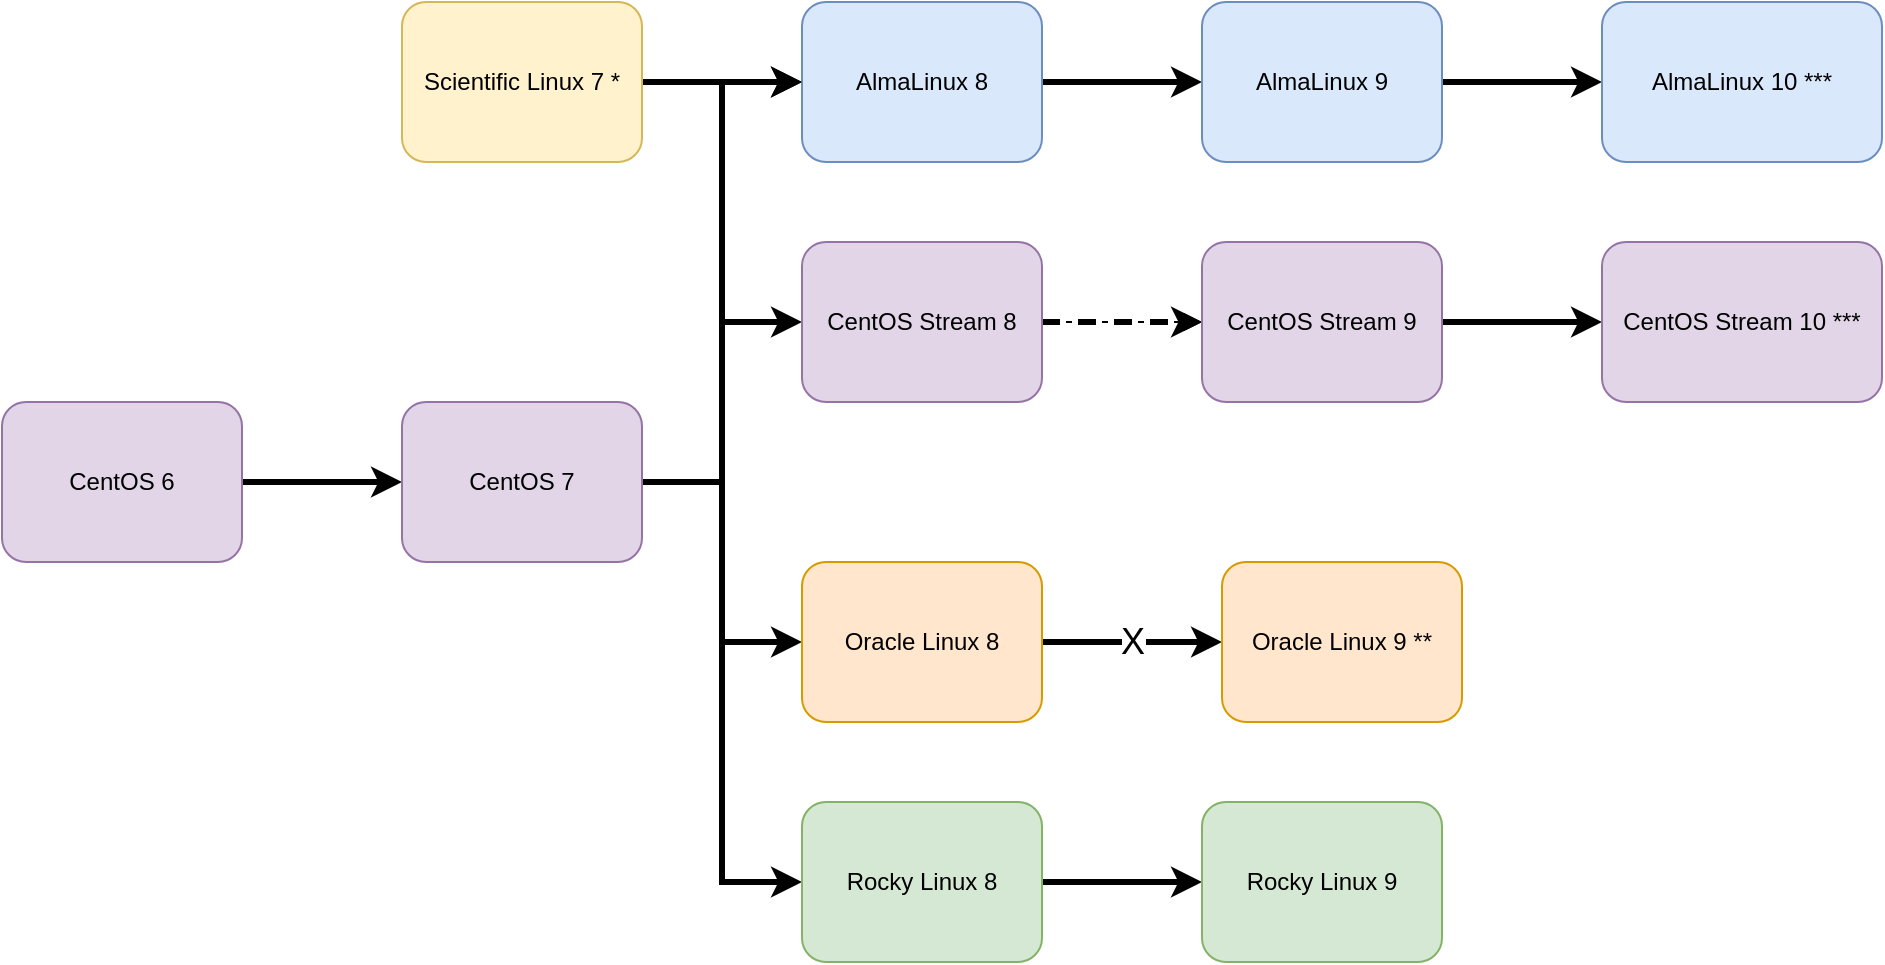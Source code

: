 <mxfile version="26.0.11">
  <diagram name="Page-1" id="ZguyKidnsMR0cqNyLLrx">
    <mxGraphModel dx="1434" dy="742" grid="1" gridSize="10" guides="1" tooltips="1" connect="1" arrows="1" fold="1" page="1" pageScale="1" pageWidth="827" pageHeight="1169" math="0" shadow="0">
      <root>
        <mxCell id="0" />
        <mxCell id="1" parent="0" />
        <mxCell id="bV-u9akYdjk8k-WH0gmM-24" value="" style="edgeStyle=orthogonalEdgeStyle;rounded=0;orthogonalLoop=1;jettySize=auto;html=1;strokeWidth=3;" edge="1" parent="1" source="bV-u9akYdjk8k-WH0gmM-1" target="bV-u9akYdjk8k-WH0gmM-2">
          <mxGeometry relative="1" as="geometry" />
        </mxCell>
        <mxCell id="bV-u9akYdjk8k-WH0gmM-1" value="CentOS 6" style="rounded=1;whiteSpace=wrap;html=1;fillColor=#e1d5e7;strokeColor=#9673a6;" vertex="1" parent="1">
          <mxGeometry y="320" width="120" height="80" as="geometry" />
        </mxCell>
        <mxCell id="bV-u9akYdjk8k-WH0gmM-23" style="edgeStyle=orthogonalEdgeStyle;rounded=0;orthogonalLoop=1;jettySize=auto;html=1;entryX=0;entryY=0.5;entryDx=0;entryDy=0;strokeWidth=3;" edge="1" parent="1" source="bV-u9akYdjk8k-WH0gmM-2" target="bV-u9akYdjk8k-WH0gmM-9">
          <mxGeometry relative="1" as="geometry" />
        </mxCell>
        <mxCell id="bV-u9akYdjk8k-WH0gmM-25" style="edgeStyle=orthogonalEdgeStyle;rounded=0;orthogonalLoop=1;jettySize=auto;html=1;entryX=0;entryY=0.5;entryDx=0;entryDy=0;strokeWidth=3;" edge="1" parent="1" source="bV-u9akYdjk8k-WH0gmM-2" target="bV-u9akYdjk8k-WH0gmM-10">
          <mxGeometry relative="1" as="geometry" />
        </mxCell>
        <mxCell id="bV-u9akYdjk8k-WH0gmM-27" style="edgeStyle=orthogonalEdgeStyle;rounded=0;orthogonalLoop=1;jettySize=auto;html=1;entryX=0;entryY=0.5;entryDx=0;entryDy=0;strokeWidth=3;" edge="1" parent="1" source="bV-u9akYdjk8k-WH0gmM-2" target="bV-u9akYdjk8k-WH0gmM-11">
          <mxGeometry relative="1" as="geometry" />
        </mxCell>
        <mxCell id="bV-u9akYdjk8k-WH0gmM-28" style="edgeStyle=orthogonalEdgeStyle;rounded=0;orthogonalLoop=1;jettySize=auto;html=1;entryX=0;entryY=0.5;entryDx=0;entryDy=0;strokeWidth=3;" edge="1" parent="1" source="bV-u9akYdjk8k-WH0gmM-2" target="bV-u9akYdjk8k-WH0gmM-8">
          <mxGeometry relative="1" as="geometry" />
        </mxCell>
        <mxCell id="bV-u9akYdjk8k-WH0gmM-2" value="CentOS 7" style="rounded=1;whiteSpace=wrap;html=1;fillColor=#e1d5e7;strokeColor=#9673a6;" vertex="1" parent="1">
          <mxGeometry x="200" y="320" width="120" height="80" as="geometry" />
        </mxCell>
        <mxCell id="bV-u9akYdjk8k-WH0gmM-29" value="" style="edgeStyle=orthogonalEdgeStyle;rounded=0;orthogonalLoop=1;jettySize=auto;html=1;dashed=1;" edge="1" parent="1" source="bV-u9akYdjk8k-WH0gmM-8" target="bV-u9akYdjk8k-WH0gmM-13">
          <mxGeometry relative="1" as="geometry" />
        </mxCell>
        <mxCell id="bV-u9akYdjk8k-WH0gmM-33" value="" style="edgeStyle=orthogonalEdgeStyle;rounded=0;orthogonalLoop=1;jettySize=auto;html=1;strokeWidth=3;dashed=1;" edge="1" parent="1" source="bV-u9akYdjk8k-WH0gmM-8" target="bV-u9akYdjk8k-WH0gmM-13">
          <mxGeometry relative="1" as="geometry" />
        </mxCell>
        <mxCell id="bV-u9akYdjk8k-WH0gmM-8" value="CentOS Stream 8" style="rounded=1;whiteSpace=wrap;html=1;fillColor=#e1d5e7;strokeColor=#9673a6;" vertex="1" parent="1">
          <mxGeometry x="400" y="240" width="120" height="80" as="geometry" />
        </mxCell>
        <mxCell id="bV-u9akYdjk8k-WH0gmM-21" value="" style="edgeStyle=orthogonalEdgeStyle;rounded=0;orthogonalLoop=1;jettySize=auto;html=1;strokeWidth=3;" edge="1" parent="1" source="bV-u9akYdjk8k-WH0gmM-9" target="bV-u9akYdjk8k-WH0gmM-14">
          <mxGeometry relative="1" as="geometry" />
        </mxCell>
        <mxCell id="bV-u9akYdjk8k-WH0gmM-9" value="AlmaLinux 8" style="rounded=1;whiteSpace=wrap;html=1;fillColor=#dae8fc;strokeColor=#6c8ebf;" vertex="1" parent="1">
          <mxGeometry x="400" y="120" width="120" height="80" as="geometry" />
        </mxCell>
        <mxCell id="bV-u9akYdjk8k-WH0gmM-31" value="&lt;font style=&quot;font-size: 18px;&quot;&gt;X&lt;/font&gt;" style="edgeStyle=orthogonalEdgeStyle;rounded=0;orthogonalLoop=1;jettySize=auto;html=1;strokeWidth=3;" edge="1" parent="1" source="bV-u9akYdjk8k-WH0gmM-10" target="bV-u9akYdjk8k-WH0gmM-15">
          <mxGeometry relative="1" as="geometry" />
        </mxCell>
        <mxCell id="bV-u9akYdjk8k-WH0gmM-10" value="Oracle Linux 8" style="rounded=1;whiteSpace=wrap;html=1;fillColor=#ffe6cc;strokeColor=#d79b00;" vertex="1" parent="1">
          <mxGeometry x="400" y="400" width="120" height="80" as="geometry" />
        </mxCell>
        <mxCell id="bV-u9akYdjk8k-WH0gmM-32" value="" style="edgeStyle=orthogonalEdgeStyle;rounded=0;orthogonalLoop=1;jettySize=auto;html=1;strokeWidth=3;" edge="1" parent="1" source="bV-u9akYdjk8k-WH0gmM-11" target="bV-u9akYdjk8k-WH0gmM-16">
          <mxGeometry relative="1" as="geometry" />
        </mxCell>
        <mxCell id="bV-u9akYdjk8k-WH0gmM-11" value="Rocky Linux 8" style="rounded=1;whiteSpace=wrap;html=1;fillColor=#d5e8d4;strokeColor=#82b366;" vertex="1" parent="1">
          <mxGeometry x="400" y="520" width="120" height="80" as="geometry" />
        </mxCell>
        <mxCell id="bV-u9akYdjk8k-WH0gmM-30" value="" style="edgeStyle=orthogonalEdgeStyle;rounded=0;orthogonalLoop=1;jettySize=auto;html=1;strokeWidth=3;" edge="1" parent="1" source="bV-u9akYdjk8k-WH0gmM-13" target="bV-u9akYdjk8k-WH0gmM-17">
          <mxGeometry relative="1" as="geometry" />
        </mxCell>
        <mxCell id="bV-u9akYdjk8k-WH0gmM-13" value="CentOS Stream 9" style="rounded=1;whiteSpace=wrap;html=1;fillColor=#e1d5e7;strokeColor=#9673a6;" vertex="1" parent="1">
          <mxGeometry x="600" y="240" width="120" height="80" as="geometry" />
        </mxCell>
        <mxCell id="bV-u9akYdjk8k-WH0gmM-22" value="" style="edgeStyle=orthogonalEdgeStyle;rounded=0;orthogonalLoop=1;jettySize=auto;html=1;strokeWidth=3;" edge="1" parent="1" source="bV-u9akYdjk8k-WH0gmM-14" target="bV-u9akYdjk8k-WH0gmM-18">
          <mxGeometry relative="1" as="geometry" />
        </mxCell>
        <mxCell id="bV-u9akYdjk8k-WH0gmM-14" value="AlmaLinux 9" style="rounded=1;whiteSpace=wrap;html=1;fillColor=#dae8fc;strokeColor=#6c8ebf;" vertex="1" parent="1">
          <mxGeometry x="600" y="120" width="120" height="80" as="geometry" />
        </mxCell>
        <mxCell id="bV-u9akYdjk8k-WH0gmM-15" value="Oracle Linux 9 **" style="rounded=1;whiteSpace=wrap;html=1;fillColor=#ffe6cc;strokeColor=#d79b00;" vertex="1" parent="1">
          <mxGeometry x="610" y="400" width="120" height="80" as="geometry" />
        </mxCell>
        <mxCell id="bV-u9akYdjk8k-WH0gmM-16" value="Rocky Linux 9" style="rounded=1;whiteSpace=wrap;html=1;fillColor=#d5e8d4;strokeColor=#82b366;" vertex="1" parent="1">
          <mxGeometry x="600" y="520" width="120" height="80" as="geometry" />
        </mxCell>
        <mxCell id="bV-u9akYdjk8k-WH0gmM-17" value="CentOS Stream 10 ***" style="rounded=1;whiteSpace=wrap;html=1;fillColor=#e1d5e7;strokeColor=#9673a6;" vertex="1" parent="1">
          <mxGeometry x="800" y="240" width="140" height="80" as="geometry" />
        </mxCell>
        <mxCell id="bV-u9akYdjk8k-WH0gmM-18" value="AlmaLinux 10 ***" style="rounded=1;whiteSpace=wrap;html=1;fillColor=#dae8fc;strokeColor=#6c8ebf;" vertex="1" parent="1">
          <mxGeometry x="800" y="120" width="140" height="80" as="geometry" />
        </mxCell>
        <mxCell id="bV-u9akYdjk8k-WH0gmM-20" value="" style="edgeStyle=orthogonalEdgeStyle;rounded=0;orthogonalLoop=1;jettySize=auto;html=1;strokeWidth=3;" edge="1" parent="1" source="bV-u9akYdjk8k-WH0gmM-19" target="bV-u9akYdjk8k-WH0gmM-9">
          <mxGeometry relative="1" as="geometry" />
        </mxCell>
        <mxCell id="bV-u9akYdjk8k-WH0gmM-19" value="Scientific Linux 7 *" style="rounded=1;whiteSpace=wrap;html=1;fillColor=#fff2cc;strokeColor=#d6b656;" vertex="1" parent="1">
          <mxGeometry x="200" y="120" width="120" height="80" as="geometry" />
        </mxCell>
      </root>
    </mxGraphModel>
  </diagram>
</mxfile>
